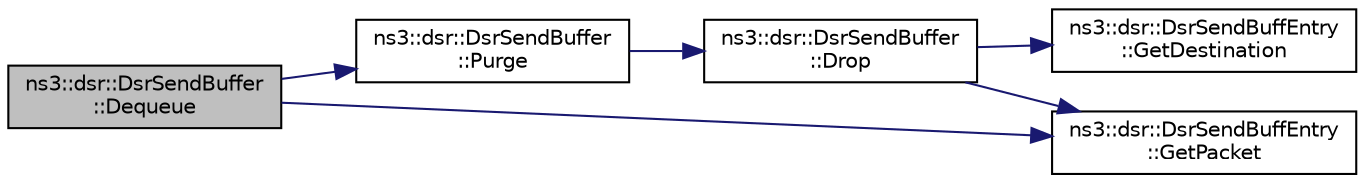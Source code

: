 digraph "ns3::dsr::DsrSendBuffer::Dequeue"
{
  edge [fontname="Helvetica",fontsize="10",labelfontname="Helvetica",labelfontsize="10"];
  node [fontname="Helvetica",fontsize="10",shape=record];
  rankdir="LR";
  Node1 [label="ns3::dsr::DsrSendBuffer\l::Dequeue",height=0.2,width=0.4,color="black", fillcolor="grey75", style="filled", fontcolor="black"];
  Node1 -> Node2 [color="midnightblue",fontsize="10",style="solid"];
  Node2 [label="ns3::dsr::DsrSendBuffer\l::Purge",height=0.2,width=0.4,color="black", fillcolor="white", style="filled",URL="$da/d14/classns3_1_1dsr_1_1DsrSendBuffer.html#a4fc2bdaf29505ff9ec26f75b2e387e29",tooltip="Remove all expired entries. "];
  Node2 -> Node3 [color="midnightblue",fontsize="10",style="solid"];
  Node3 [label="ns3::dsr::DsrSendBuffer\l::Drop",height=0.2,width=0.4,color="black", fillcolor="white", style="filled",URL="$da/d14/classns3_1_1dsr_1_1DsrSendBuffer.html#ae076b4ebb909c5dc7deda45d905b8e97",tooltip="Notify that packet is dropped from queue by timeout. "];
  Node3 -> Node4 [color="midnightblue",fontsize="10",style="solid"];
  Node4 [label="ns3::dsr::DsrSendBuffEntry\l::GetPacket",height=0.2,width=0.4,color="black", fillcolor="white", style="filled",URL="$d8/db7/classns3_1_1dsr_1_1DsrSendBuffEntry.html#a51f97693de53632b27066e4da9b9654f"];
  Node3 -> Node5 [color="midnightblue",fontsize="10",style="solid"];
  Node5 [label="ns3::dsr::DsrSendBuffEntry\l::GetDestination",height=0.2,width=0.4,color="black", fillcolor="white", style="filled",URL="$d8/db7/classns3_1_1dsr_1_1DsrSendBuffEntry.html#accc4d09ebea94217c5c43100e98a4776"];
  Node1 -> Node4 [color="midnightblue",fontsize="10",style="solid"];
}
